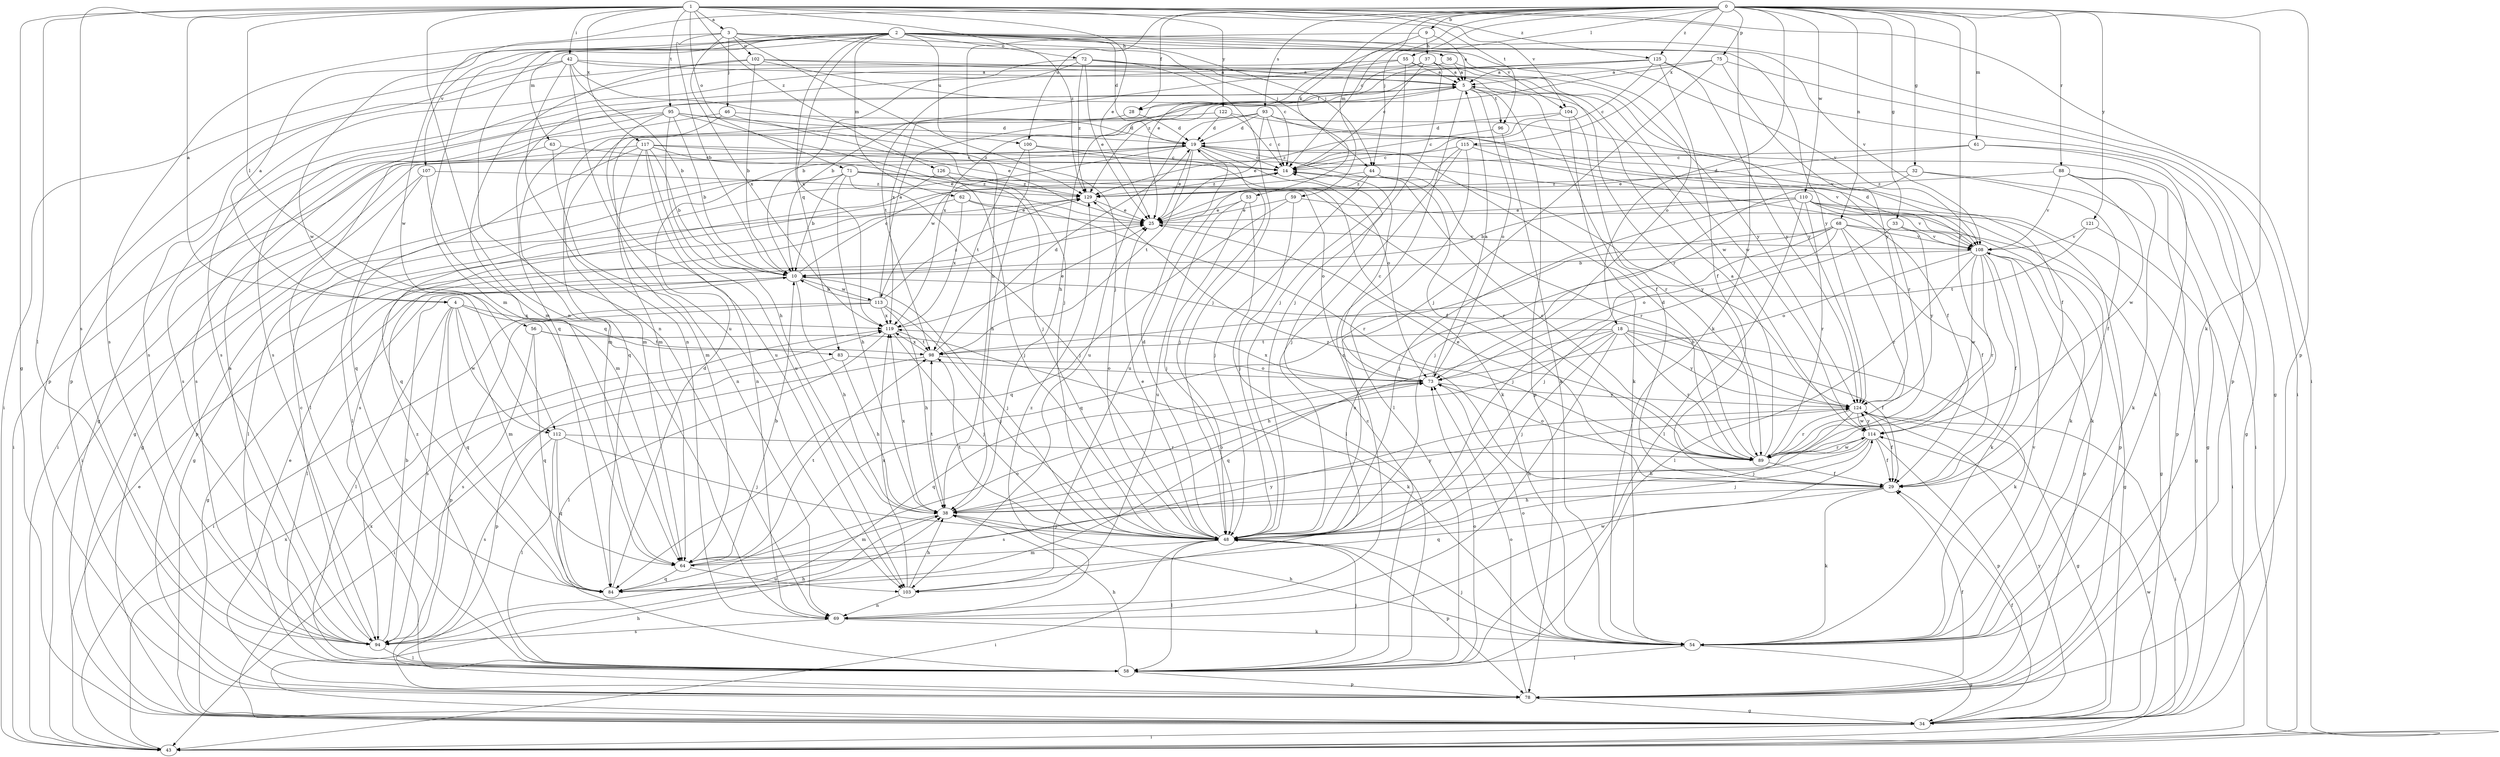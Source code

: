strict digraph  {
0;
1;
2;
3;
4;
5;
9;
10;
14;
18;
19;
25;
28;
29;
32;
33;
34;
36;
37;
38;
42;
43;
44;
46;
48;
53;
54;
55;
56;
58;
59;
61;
62;
63;
64;
68;
69;
71;
72;
73;
75;
78;
83;
84;
88;
89;
93;
94;
95;
96;
98;
100;
102;
103;
104;
107;
108;
110;
112;
113;
114;
115;
117;
119;
121;
122;
124;
125;
126;
129;
0 -> 9  [label=b];
0 -> 14  [label=c];
0 -> 18  [label=d];
0 -> 28  [label=f];
0 -> 32  [label=g];
0 -> 33  [label=g];
0 -> 44  [label=j];
0 -> 53  [label=k];
0 -> 54  [label=k];
0 -> 55  [label=l];
0 -> 59  [label=m];
0 -> 61  [label=m];
0 -> 68  [label=n];
0 -> 75  [label=p];
0 -> 78  [label=p];
0 -> 88  [label=r];
0 -> 89  [label=r];
0 -> 93  [label=s];
0 -> 100  [label=u];
0 -> 110  [label=w];
0 -> 112  [label=w];
0 -> 115  [label=x];
0 -> 121  [label=y];
0 -> 125  [label=z];
1 -> 3  [label=a];
1 -> 4  [label=a];
1 -> 25  [label=e];
1 -> 34  [label=g];
1 -> 42  [label=i];
1 -> 43  [label=i];
1 -> 54  [label=k];
1 -> 56  [label=l];
1 -> 58  [label=l];
1 -> 69  [label=n];
1 -> 71  [label=o];
1 -> 94  [label=s];
1 -> 95  [label=t];
1 -> 96  [label=t];
1 -> 104  [label=v];
1 -> 117  [label=x];
1 -> 122  [label=y];
1 -> 125  [label=z];
1 -> 126  [label=z];
1 -> 129  [label=z];
2 -> 4  [label=a];
2 -> 19  [label=d];
2 -> 43  [label=i];
2 -> 44  [label=j];
2 -> 62  [label=m];
2 -> 63  [label=m];
2 -> 64  [label=m];
2 -> 69  [label=n];
2 -> 72  [label=o];
2 -> 73  [label=o];
2 -> 83  [label=q];
2 -> 100  [label=u];
2 -> 104  [label=v];
2 -> 107  [label=v];
2 -> 108  [label=v];
2 -> 112  [label=w];
2 -> 119  [label=x];
2 -> 124  [label=y];
3 -> 10  [label=b];
3 -> 36  [label=h];
3 -> 44  [label=j];
3 -> 46  [label=j];
3 -> 48  [label=j];
3 -> 94  [label=s];
3 -> 102  [label=u];
3 -> 119  [label=x];
4 -> 58  [label=l];
4 -> 64  [label=m];
4 -> 83  [label=q];
4 -> 84  [label=q];
4 -> 94  [label=s];
4 -> 112  [label=w];
4 -> 119  [label=x];
5 -> 28  [label=f];
5 -> 29  [label=f];
5 -> 69  [label=n];
5 -> 73  [label=o];
5 -> 78  [label=p];
5 -> 96  [label=t];
5 -> 119  [label=x];
9 -> 5  [label=a];
9 -> 25  [label=e];
9 -> 37  [label=h];
9 -> 38  [label=h];
10 -> 14  [label=c];
10 -> 34  [label=g];
10 -> 38  [label=h];
10 -> 48  [label=j];
10 -> 58  [label=l];
10 -> 113  [label=w];
14 -> 129  [label=z];
18 -> 29  [label=f];
18 -> 38  [label=h];
18 -> 48  [label=j];
18 -> 54  [label=k];
18 -> 69  [label=n];
18 -> 84  [label=q];
18 -> 89  [label=r];
18 -> 98  [label=t];
18 -> 124  [label=y];
19 -> 14  [label=c];
19 -> 25  [label=e];
19 -> 29  [label=f];
19 -> 34  [label=g];
19 -> 43  [label=i];
19 -> 48  [label=j];
19 -> 73  [label=o];
19 -> 98  [label=t];
19 -> 113  [label=w];
25 -> 108  [label=v];
28 -> 19  [label=d];
28 -> 84  [label=q];
29 -> 38  [label=h];
29 -> 54  [label=k];
29 -> 84  [label=q];
29 -> 129  [label=z];
32 -> 29  [label=f];
32 -> 34  [label=g];
32 -> 48  [label=j];
32 -> 129  [label=z];
33 -> 48  [label=j];
33 -> 108  [label=v];
33 -> 124  [label=y];
34 -> 29  [label=f];
34 -> 38  [label=h];
34 -> 43  [label=i];
34 -> 119  [label=x];
34 -> 124  [label=y];
36 -> 5  [label=a];
36 -> 78  [label=p];
36 -> 124  [label=y];
37 -> 5  [label=a];
37 -> 14  [label=c];
37 -> 48  [label=j];
37 -> 84  [label=q];
37 -> 94  [label=s];
37 -> 108  [label=v];
38 -> 48  [label=j];
38 -> 64  [label=m];
38 -> 73  [label=o];
38 -> 98  [label=t];
38 -> 119  [label=x];
38 -> 124  [label=y];
42 -> 5  [label=a];
42 -> 10  [label=b];
42 -> 43  [label=i];
42 -> 48  [label=j];
42 -> 69  [label=n];
42 -> 89  [label=r];
42 -> 94  [label=s];
42 -> 103  [label=u];
43 -> 25  [label=e];
43 -> 114  [label=w];
43 -> 119  [label=x];
44 -> 48  [label=j];
44 -> 89  [label=r];
44 -> 94  [label=s];
44 -> 124  [label=y];
44 -> 129  [label=z];
46 -> 19  [label=d];
46 -> 25  [label=e];
46 -> 64  [label=m];
46 -> 94  [label=s];
48 -> 19  [label=d];
48 -> 25  [label=e];
48 -> 43  [label=i];
48 -> 58  [label=l];
48 -> 64  [label=m];
48 -> 78  [label=p];
48 -> 98  [label=t];
53 -> 25  [label=e];
53 -> 48  [label=j];
53 -> 58  [label=l];
53 -> 103  [label=u];
54 -> 34  [label=g];
54 -> 38  [label=h];
54 -> 48  [label=j];
54 -> 58  [label=l];
54 -> 73  [label=o];
54 -> 108  [label=v];
55 -> 5  [label=a];
55 -> 10  [label=b];
55 -> 48  [label=j];
55 -> 94  [label=s];
55 -> 124  [label=y];
56 -> 54  [label=k];
56 -> 84  [label=q];
56 -> 94  [label=s];
56 -> 98  [label=t];
58 -> 14  [label=c];
58 -> 38  [label=h];
58 -> 48  [label=j];
58 -> 73  [label=o];
58 -> 78  [label=p];
58 -> 129  [label=z];
59 -> 25  [label=e];
59 -> 48  [label=j];
59 -> 54  [label=k];
59 -> 84  [label=q];
61 -> 14  [label=c];
61 -> 25  [label=e];
61 -> 34  [label=g];
61 -> 54  [label=k];
62 -> 25  [label=e];
62 -> 58  [label=l];
62 -> 89  [label=r];
62 -> 119  [label=x];
63 -> 14  [label=c];
63 -> 58  [label=l];
63 -> 69  [label=n];
64 -> 10  [label=b];
64 -> 73  [label=o];
64 -> 84  [label=q];
64 -> 98  [label=t];
64 -> 103  [label=u];
64 -> 124  [label=y];
68 -> 29  [label=f];
68 -> 34  [label=g];
68 -> 48  [label=j];
68 -> 73  [label=o];
68 -> 84  [label=q];
68 -> 89  [label=r];
68 -> 103  [label=u];
68 -> 108  [label=v];
69 -> 54  [label=k];
69 -> 94  [label=s];
69 -> 114  [label=w];
69 -> 129  [label=z];
71 -> 10  [label=b];
71 -> 34  [label=g];
71 -> 38  [label=h];
71 -> 48  [label=j];
71 -> 73  [label=o];
71 -> 78  [label=p];
71 -> 89  [label=r];
71 -> 129  [label=z];
72 -> 5  [label=a];
72 -> 10  [label=b];
72 -> 25  [label=e];
72 -> 48  [label=j];
72 -> 98  [label=t];
72 -> 114  [label=w];
72 -> 129  [label=z];
73 -> 5  [label=a];
73 -> 14  [label=c];
73 -> 84  [label=q];
73 -> 119  [label=x];
73 -> 124  [label=y];
75 -> 5  [label=a];
75 -> 34  [label=g];
75 -> 48  [label=j];
75 -> 124  [label=y];
75 -> 129  [label=z];
78 -> 25  [label=e];
78 -> 29  [label=f];
78 -> 34  [label=g];
78 -> 73  [label=o];
83 -> 38  [label=h];
83 -> 73  [label=o];
83 -> 78  [label=p];
84 -> 19  [label=d];
88 -> 54  [label=k];
88 -> 78  [label=p];
88 -> 108  [label=v];
88 -> 114  [label=w];
88 -> 129  [label=z];
89 -> 5  [label=a];
89 -> 14  [label=c];
89 -> 19  [label=d];
89 -> 25  [label=e];
89 -> 29  [label=f];
89 -> 73  [label=o];
89 -> 114  [label=w];
93 -> 14  [label=c];
93 -> 19  [label=d];
93 -> 25  [label=e];
93 -> 29  [label=f];
93 -> 64  [label=m];
93 -> 89  [label=r];
93 -> 103  [label=u];
94 -> 5  [label=a];
94 -> 10  [label=b];
94 -> 14  [label=c];
94 -> 38  [label=h];
94 -> 58  [label=l];
95 -> 10  [label=b];
95 -> 19  [label=d];
95 -> 34  [label=g];
95 -> 38  [label=h];
95 -> 48  [label=j];
95 -> 94  [label=s];
95 -> 103  [label=u];
95 -> 129  [label=z];
96 -> 14  [label=c];
96 -> 54  [label=k];
98 -> 19  [label=d];
98 -> 43  [label=i];
98 -> 73  [label=o];
98 -> 119  [label=x];
100 -> 14  [label=c];
100 -> 38  [label=h];
100 -> 54  [label=k];
100 -> 98  [label=t];
102 -> 5  [label=a];
102 -> 10  [label=b];
102 -> 14  [label=c];
102 -> 64  [label=m];
102 -> 78  [label=p];
102 -> 114  [label=w];
103 -> 38  [label=h];
103 -> 69  [label=n];
103 -> 119  [label=x];
104 -> 19  [label=d];
104 -> 54  [label=k];
104 -> 89  [label=r];
104 -> 129  [label=z];
107 -> 43  [label=i];
107 -> 58  [label=l];
107 -> 64  [label=m];
107 -> 129  [label=z];
108 -> 10  [label=b];
108 -> 19  [label=d];
108 -> 29  [label=f];
108 -> 34  [label=g];
108 -> 54  [label=k];
108 -> 58  [label=l];
108 -> 73  [label=o];
108 -> 78  [label=p];
108 -> 89  [label=r];
108 -> 114  [label=w];
110 -> 10  [label=b];
110 -> 25  [label=e];
110 -> 34  [label=g];
110 -> 48  [label=j];
110 -> 54  [label=k];
110 -> 58  [label=l];
110 -> 78  [label=p];
110 -> 89  [label=r];
110 -> 108  [label=v];
112 -> 48  [label=j];
112 -> 58  [label=l];
112 -> 84  [label=q];
112 -> 89  [label=r];
112 -> 94  [label=s];
113 -> 5  [label=a];
113 -> 10  [label=b];
113 -> 38  [label=h];
113 -> 43  [label=i];
113 -> 48  [label=j];
113 -> 78  [label=p];
113 -> 119  [label=x];
113 -> 129  [label=z];
114 -> 29  [label=f];
114 -> 38  [label=h];
114 -> 48  [label=j];
114 -> 78  [label=p];
114 -> 89  [label=r];
114 -> 94  [label=s];
114 -> 124  [label=y];
115 -> 14  [label=c];
115 -> 29  [label=f];
115 -> 43  [label=i];
115 -> 48  [label=j];
115 -> 58  [label=l];
115 -> 103  [label=u];
117 -> 10  [label=b];
117 -> 14  [label=c];
117 -> 25  [label=e];
117 -> 43  [label=i];
117 -> 64  [label=m];
117 -> 69  [label=n];
117 -> 84  [label=q];
117 -> 103  [label=u];
117 -> 108  [label=v];
119 -> 25  [label=e];
119 -> 48  [label=j];
119 -> 58  [label=l];
119 -> 98  [label=t];
121 -> 43  [label=i];
121 -> 98  [label=t];
121 -> 108  [label=v];
122 -> 14  [label=c];
122 -> 19  [label=d];
122 -> 64  [label=m];
122 -> 108  [label=v];
124 -> 10  [label=b];
124 -> 29  [label=f];
124 -> 34  [label=g];
124 -> 43  [label=i];
124 -> 48  [label=j];
124 -> 89  [label=r];
124 -> 114  [label=w];
125 -> 5  [label=a];
125 -> 14  [label=c];
125 -> 29  [label=f];
125 -> 38  [label=h];
125 -> 78  [label=p];
125 -> 119  [label=x];
125 -> 124  [label=y];
126 -> 48  [label=j];
126 -> 84  [label=q];
126 -> 129  [label=z];
129 -> 25  [label=e];
129 -> 34  [label=g];
}
